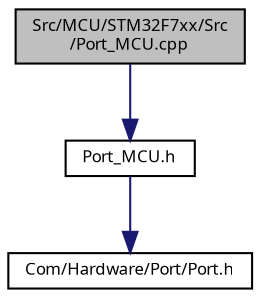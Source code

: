 digraph "Src/MCU/STM32F7xx/Src/Port_MCU.cpp"
{
  edge [fontname="Sans",fontsize="8",labelfontname="Sans",labelfontsize="8"];
  node [fontname="Sans",fontsize="8",shape=record];
  Node1 [label="Src/MCU/STM32F7xx/Src\l/Port_MCU.cpp",height=0.2,width=0.4,color="black", fillcolor="grey75", style="filled", fontcolor="black"];
  Node1 -> Node2 [color="midnightblue",fontsize="8",style="solid",fontname="Sans"];
  Node2 [label="Port_MCU.h",height=0.2,width=0.4,color="black", fillcolor="white", style="filled",URL="$_port___m_c_u_8h.html"];
  Node2 -> Node3 [color="midnightblue",fontsize="8",style="solid",fontname="Sans"];
  Node3 [label="Com/Hardware/Port/Port.h",height=0.2,width=0.4,color="black", fillcolor="white", style="filled",URL="$_port_8h.html"];
}
